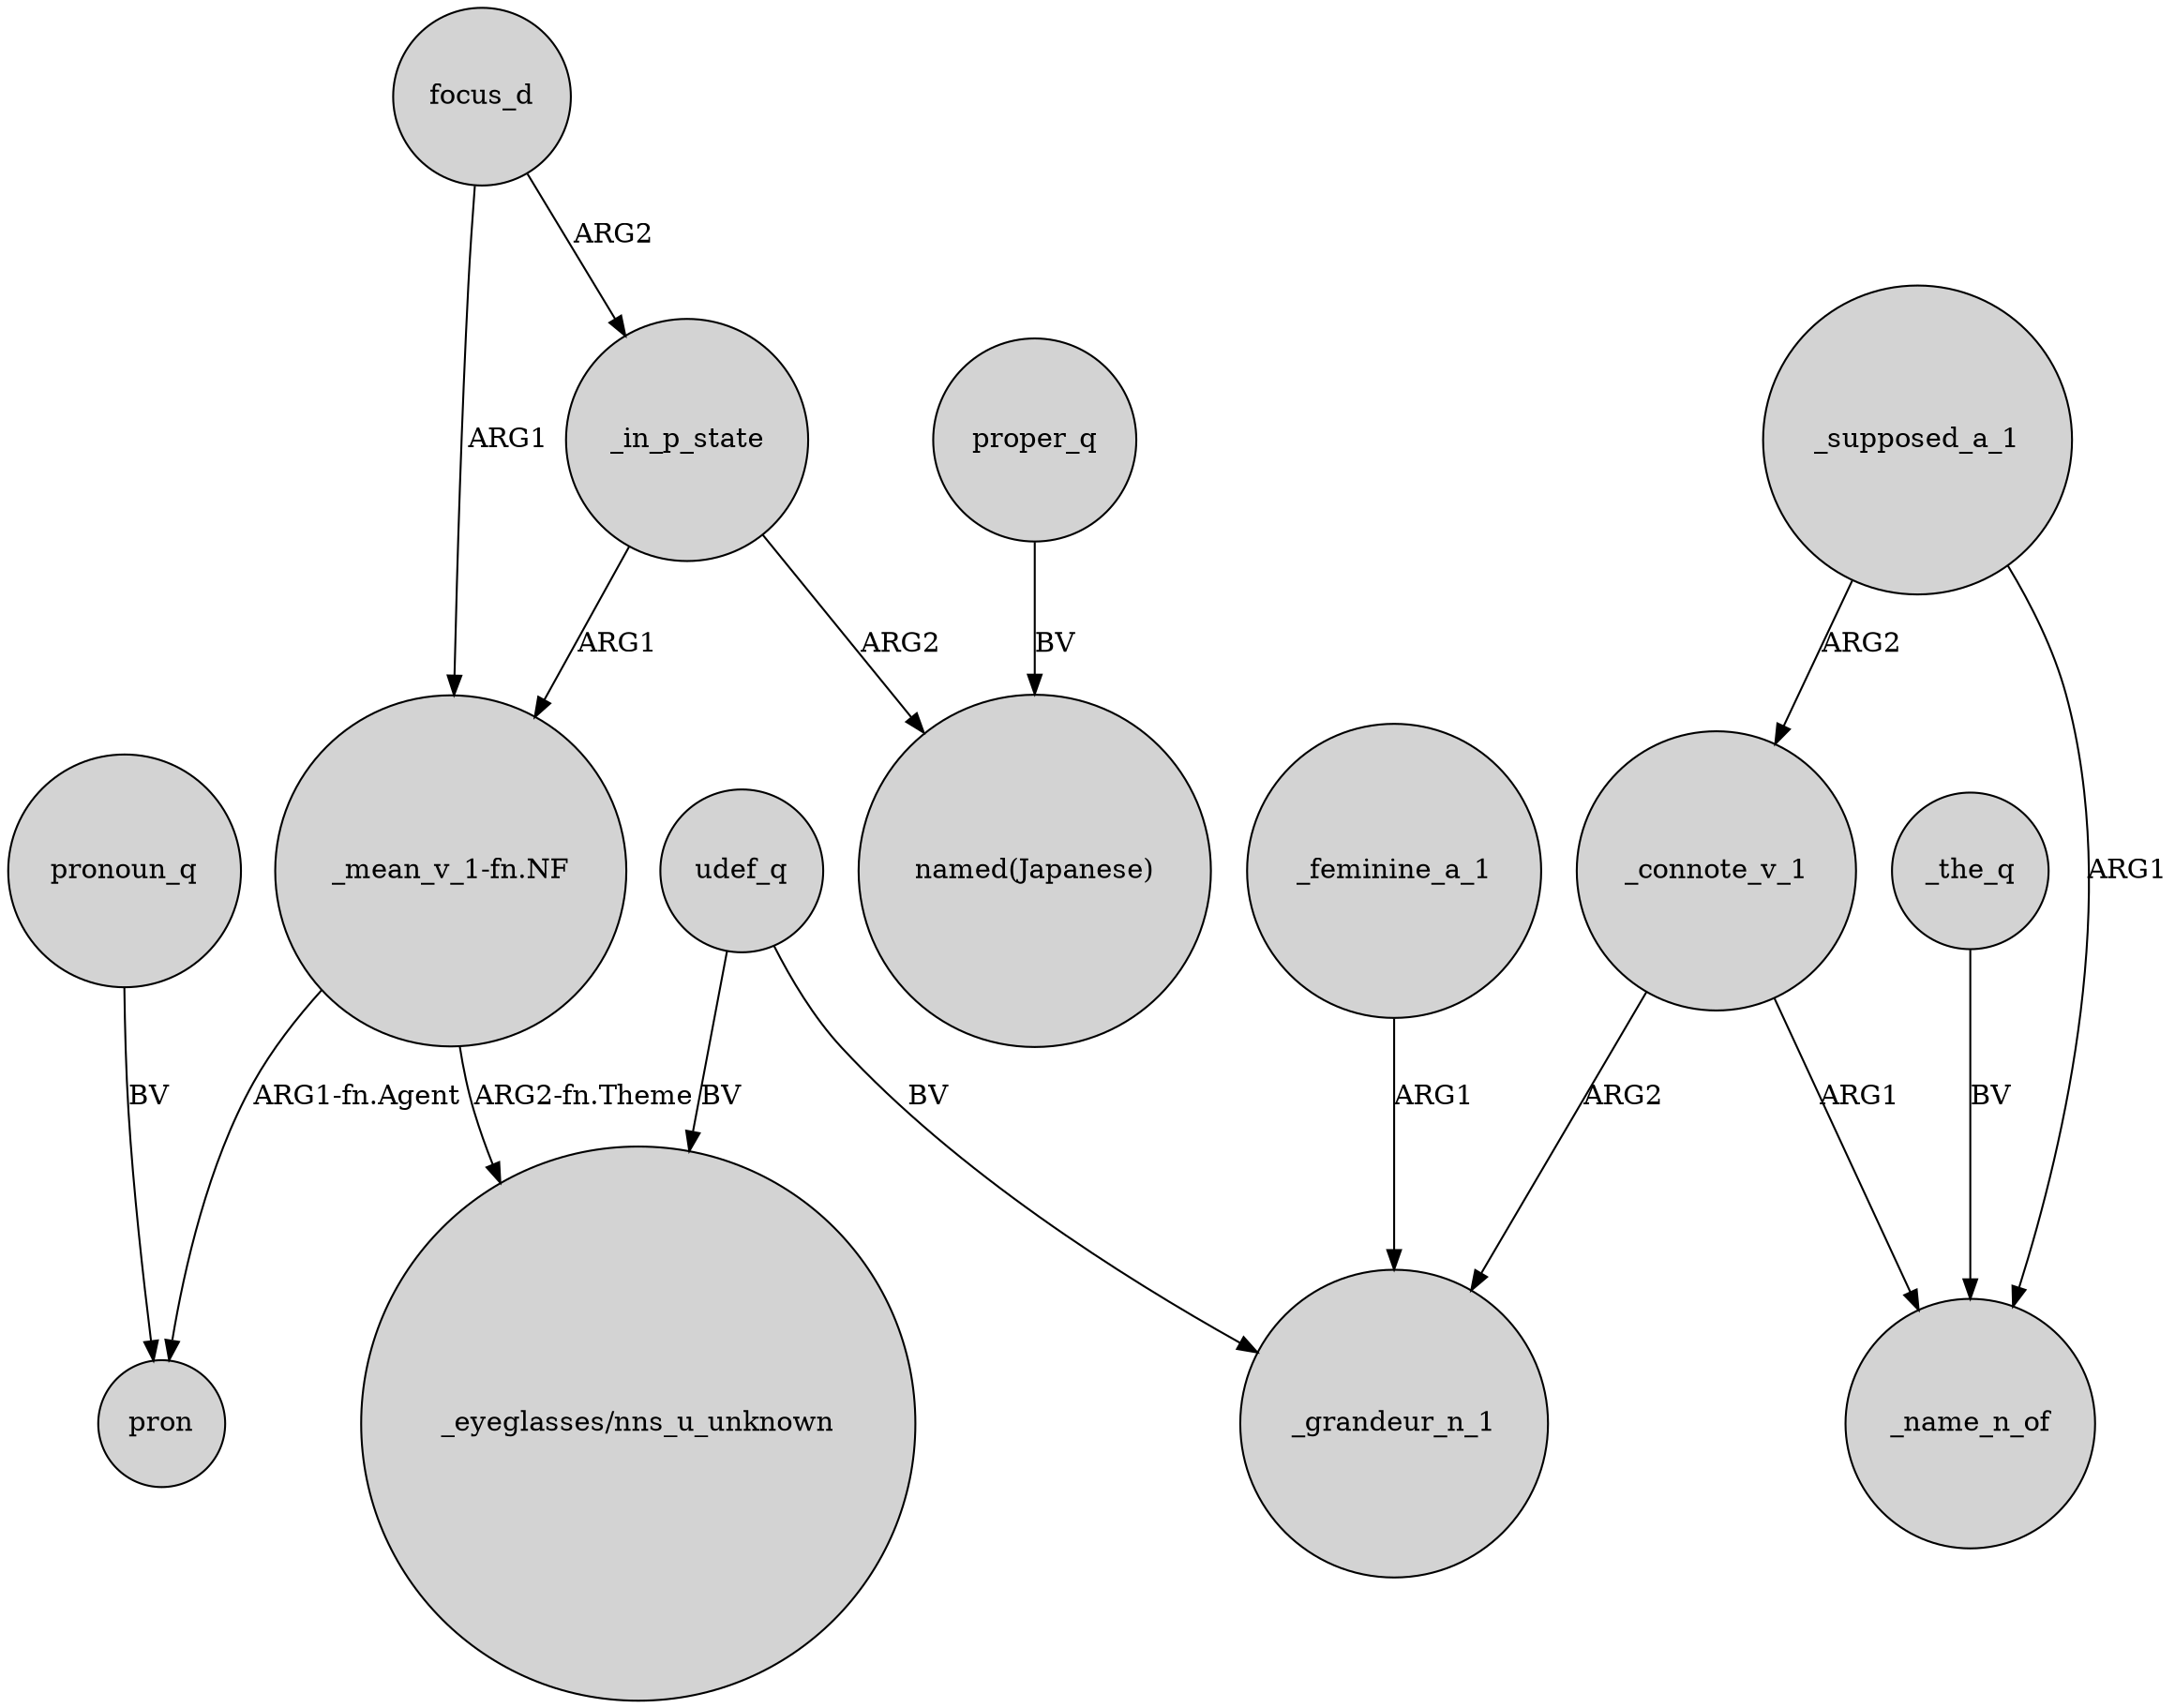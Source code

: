 digraph {
	node [shape=circle style=filled]
	_in_p_state -> "_mean_v_1-fn.NF" [label=ARG1]
	proper_q -> "named(Japanese)" [label=BV]
	_supposed_a_1 -> _connote_v_1 [label=ARG2]
	udef_q -> _grandeur_n_1 [label=BV]
	_the_q -> _name_n_of [label=BV]
	"_mean_v_1-fn.NF" -> pron [label="ARG1-fn.Agent"]
	_connote_v_1 -> _grandeur_n_1 [label=ARG2]
	_feminine_a_1 -> _grandeur_n_1 [label=ARG1]
	_supposed_a_1 -> _name_n_of [label=ARG1]
	udef_q -> "_eyeglasses/nns_u_unknown" [label=BV]
	"_mean_v_1-fn.NF" -> "_eyeglasses/nns_u_unknown" [label="ARG2-fn.Theme"]
	_in_p_state -> "named(Japanese)" [label=ARG2]
	_connote_v_1 -> _name_n_of [label=ARG1]
	focus_d -> "_mean_v_1-fn.NF" [label=ARG1]
	focus_d -> _in_p_state [label=ARG2]
	pronoun_q -> pron [label=BV]
}
